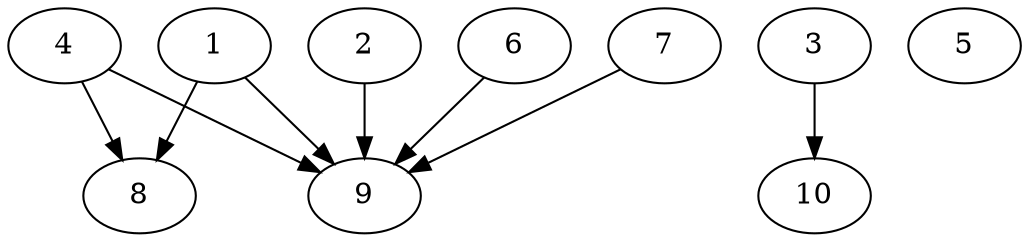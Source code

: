 // DAG automatically generated by daggen at Thu Oct  3 13:58:04 2019
// ./daggen --dot -n 10 --ccr 0.3 --fat 0.9 --regular 0.9 --density 0.6 --mindata 5242880 --maxdata 52428800 
digraph G {
  1 [size="85343573", alpha="0.15", expect_size="25603072"] 
  1 -> 8 [size ="25603072"]
  1 -> 9 [size ="25603072"]
  2 [size="63993173", alpha="0.14", expect_size="19197952"] 
  2 -> 9 [size ="19197952"]
  3 [size="67761493", alpha="0.05", expect_size="20328448"] 
  3 -> 10 [size ="20328448"]
  4 [size="93678933", alpha="0.09", expect_size="28103680"] 
  4 -> 8 [size ="28103680"]
  4 -> 9 [size ="28103680"]
  5 [size="94706347", alpha="0.00", expect_size="28411904"] 
  6 [size="155262293", alpha="0.02", expect_size="46578688"] 
  6 -> 9 [size ="46578688"]
  7 [size="64136533", alpha="0.06", expect_size="19240960"] 
  7 -> 9 [size ="19240960"]
  8 [size="155385173", alpha="0.16", expect_size="46615552"] 
  9 [size="93395627", alpha="0.20", expect_size="28018688"] 
  10 [size="40444587", alpha="0.12", expect_size="12133376"] 
}
